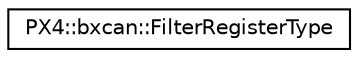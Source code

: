 digraph "Graphical Class Hierarchy"
{
 // INTERACTIVE_SVG=YES
  edge [fontname="Helvetica",fontsize="10",labelfontname="Helvetica",labelfontsize="10"];
  node [fontname="Helvetica",fontsize="10",shape=record];
  rankdir="LR";
  Node1 [label="PX4::bxcan::FilterRegisterType",height=0.2,width=0.4,color="black", fillcolor="white", style="filled",URL="$structPX4_1_1bxcan_1_1FilterRegisterType.html"];
}

